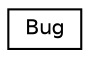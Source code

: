 digraph "Graphical Class Hierarchy"
{
  edge [fontname="Helvetica",fontsize="10",labelfontname="Helvetica",labelfontsize="10"];
  node [fontname="Helvetica",fontsize="10",shape=record];
  rankdir="LR";
  Node0 [label="Bug",height=0.2,width=0.4,color="black", fillcolor="white", style="filled",URL="$struct_bug.html"];
}
